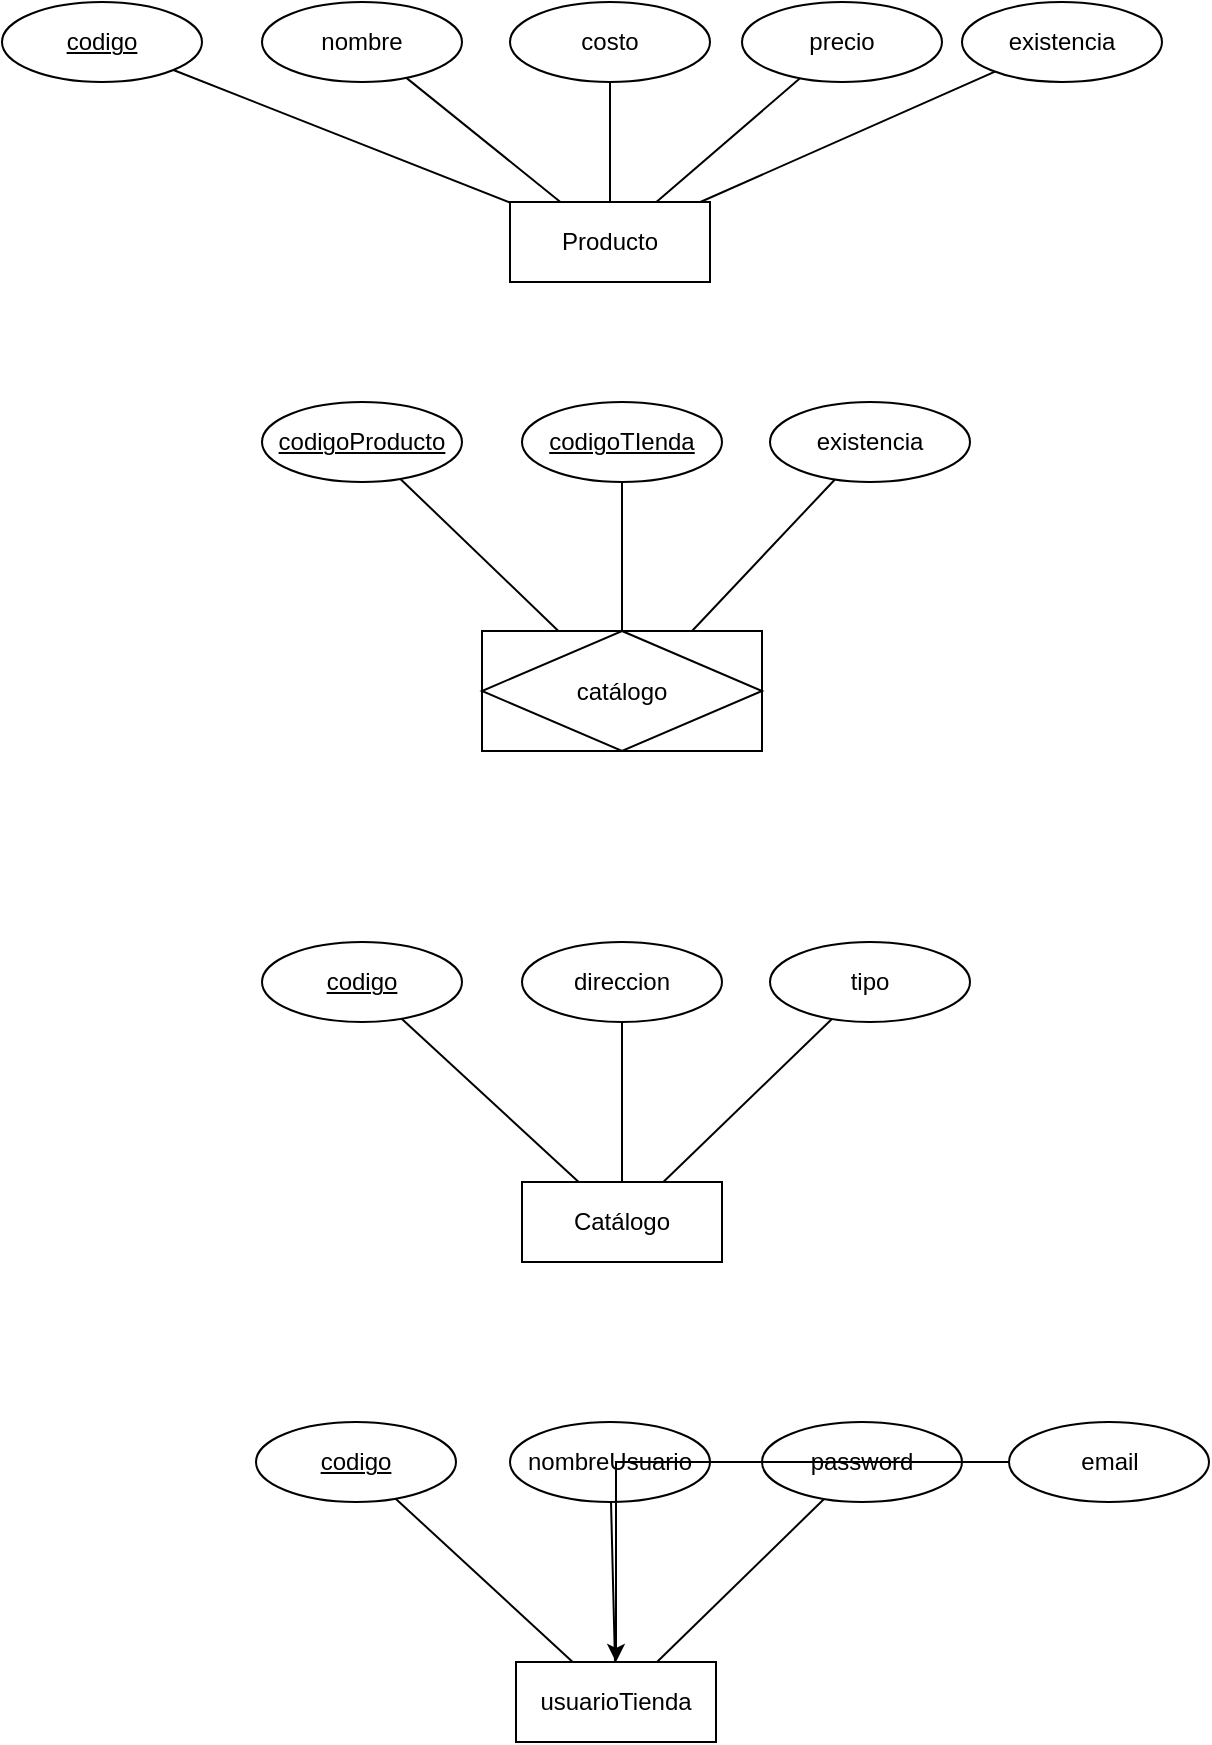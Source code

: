 <mxfile version="20.7.3" type="device"><diagram id="3eYuBypxdvgyZJJC6p8f" name="Página-1"><mxGraphModel dx="1599" dy="842" grid="1" gridSize="10" guides="1" tooltips="1" connect="1" arrows="1" fold="1" page="1" pageScale="1" pageWidth="827" pageHeight="1169" math="0" shadow="0"><root><mxCell id="0"/><mxCell id="1" parent="0"/><mxCell id="RA2Oe6FBe61zTotncYPA-1" value="Producto" style="whiteSpace=wrap;html=1;align=center;" parent="1" vertex="1"><mxGeometry x="164" y="370" width="100" height="40" as="geometry"/></mxCell><mxCell id="RA2Oe6FBe61zTotncYPA-7" style="rounded=0;orthogonalLoop=1;jettySize=auto;html=1;endArrow=none;endFill=0;" parent="1" source="RA2Oe6FBe61zTotncYPA-2" target="RA2Oe6FBe61zTotncYPA-1" edge="1"><mxGeometry relative="1" as="geometry"/></mxCell><mxCell id="RA2Oe6FBe61zTotncYPA-2" value="codigo" style="ellipse;whiteSpace=wrap;html=1;align=center;fontStyle=4;" parent="1" vertex="1"><mxGeometry x="-90" y="270" width="100" height="40" as="geometry"/></mxCell><mxCell id="RA2Oe6FBe61zTotncYPA-8" style="rounded=0;orthogonalLoop=1;jettySize=auto;html=1;endArrow=none;endFill=0;" parent="1" source="RA2Oe6FBe61zTotncYPA-3" target="RA2Oe6FBe61zTotncYPA-1" edge="1"><mxGeometry relative="1" as="geometry"/></mxCell><mxCell id="RA2Oe6FBe61zTotncYPA-3" value="nombre" style="ellipse;whiteSpace=wrap;html=1;align=center;" parent="1" vertex="1"><mxGeometry x="40" y="270" width="100" height="40" as="geometry"/></mxCell><mxCell id="RA2Oe6FBe61zTotncYPA-9" style="rounded=0;orthogonalLoop=1;jettySize=auto;html=1;endArrow=none;endFill=0;" parent="1" source="RA2Oe6FBe61zTotncYPA-4" target="RA2Oe6FBe61zTotncYPA-1" edge="1"><mxGeometry relative="1" as="geometry"/></mxCell><mxCell id="RA2Oe6FBe61zTotncYPA-4" value="costo" style="ellipse;whiteSpace=wrap;html=1;align=center;" parent="1" vertex="1"><mxGeometry x="164" y="270" width="100" height="40" as="geometry"/></mxCell><mxCell id="RA2Oe6FBe61zTotncYPA-10" style="rounded=0;orthogonalLoop=1;jettySize=auto;html=1;endArrow=none;endFill=0;" parent="1" source="RA2Oe6FBe61zTotncYPA-5" target="RA2Oe6FBe61zTotncYPA-1" edge="1"><mxGeometry relative="1" as="geometry"><mxPoint x="190" y="370" as="targetPoint"/></mxGeometry></mxCell><mxCell id="RA2Oe6FBe61zTotncYPA-5" value="precio" style="ellipse;whiteSpace=wrap;html=1;align=center;" parent="1" vertex="1"><mxGeometry x="280" y="270" width="100" height="40" as="geometry"/></mxCell><mxCell id="RA2Oe6FBe61zTotncYPA-11" style="rounded=0;orthogonalLoop=1;jettySize=auto;html=1;endArrow=none;endFill=0;" parent="1" source="RA2Oe6FBe61zTotncYPA-6" target="RA2Oe6FBe61zTotncYPA-1" edge="1"><mxGeometry relative="1" as="geometry"/></mxCell><mxCell id="RA2Oe6FBe61zTotncYPA-6" value="existencia" style="ellipse;whiteSpace=wrap;html=1;align=center;" parent="1" vertex="1"><mxGeometry x="390" y="270" width="100" height="40" as="geometry"/></mxCell><mxCell id="RA2Oe6FBe61zTotncYPA-13" style="rounded=0;orthogonalLoop=1;jettySize=auto;html=1;endArrow=none;endFill=0;entryX=0.321;entryY=0.108;entryDx=0;entryDy=0;entryPerimeter=0;" parent="1" source="RA2Oe6FBe61zTotncYPA-14" target="9MaETR0vQUwY9mBrJQbm-8" edge="1"><mxGeometry relative="1" as="geometry"><mxPoint x="198.333" y="590" as="targetPoint"/></mxGeometry></mxCell><mxCell id="RA2Oe6FBe61zTotncYPA-14" value="codigoProducto" style="ellipse;whiteSpace=wrap;html=1;align=center;fontStyle=4;" parent="1" vertex="1"><mxGeometry x="40" y="470" width="100" height="40" as="geometry"/></mxCell><mxCell id="RA2Oe6FBe61zTotncYPA-15" style="rounded=0;orthogonalLoop=1;jettySize=auto;html=1;endArrow=none;endFill=0;entryX=0.5;entryY=0;entryDx=0;entryDy=0;" parent="1" source="RA2Oe6FBe61zTotncYPA-16" target="9MaETR0vQUwY9mBrJQbm-8" edge="1"><mxGeometry relative="1" as="geometry"><mxPoint x="220" y="530" as="targetPoint"/></mxGeometry></mxCell><mxCell id="RA2Oe6FBe61zTotncYPA-16" value="codigoTIenda" style="ellipse;whiteSpace=wrap;html=1;align=center;fontStyle=4" parent="1" vertex="1"><mxGeometry x="170" y="470" width="100" height="40" as="geometry"/></mxCell><mxCell id="RA2Oe6FBe61zTotncYPA-21" style="rounded=0;orthogonalLoop=1;jettySize=auto;html=1;endArrow=none;endFill=0;entryX=0.693;entryY=0.142;entryDx=0;entryDy=0;entryPerimeter=0;" parent="1" source="RA2Oe6FBe61zTotncYPA-22" target="9MaETR0vQUwY9mBrJQbm-8" edge="1"><mxGeometry relative="1" as="geometry"><mxPoint x="240.667" y="590" as="targetPoint"/></mxGeometry></mxCell><mxCell id="RA2Oe6FBe61zTotncYPA-22" value="existencia" style="ellipse;whiteSpace=wrap;html=1;align=center;" parent="1" vertex="1"><mxGeometry x="294" y="470" width="100" height="40" as="geometry"/></mxCell><mxCell id="9MaETR0vQUwY9mBrJQbm-1" value="Catálogo" style="whiteSpace=wrap;html=1;align=center;" vertex="1" parent="1"><mxGeometry x="170" y="860" width="100" height="40" as="geometry"/></mxCell><mxCell id="9MaETR0vQUwY9mBrJQbm-2" style="rounded=0;orthogonalLoop=1;jettySize=auto;html=1;endArrow=none;endFill=0;" edge="1" parent="1" source="9MaETR0vQUwY9mBrJQbm-3" target="9MaETR0vQUwY9mBrJQbm-1"><mxGeometry relative="1" as="geometry"/></mxCell><mxCell id="9MaETR0vQUwY9mBrJQbm-3" value="codigo" style="ellipse;whiteSpace=wrap;html=1;align=center;fontStyle=4;" vertex="1" parent="1"><mxGeometry x="40" y="740" width="100" height="40" as="geometry"/></mxCell><mxCell id="9MaETR0vQUwY9mBrJQbm-4" style="rounded=0;orthogonalLoop=1;jettySize=auto;html=1;endArrow=none;endFill=0;" edge="1" parent="1" source="9MaETR0vQUwY9mBrJQbm-5" target="9MaETR0vQUwY9mBrJQbm-1"><mxGeometry relative="1" as="geometry"/></mxCell><mxCell id="9MaETR0vQUwY9mBrJQbm-5" value="direccion" style="ellipse;whiteSpace=wrap;html=1;align=center;fontStyle=0" vertex="1" parent="1"><mxGeometry x="170" y="740" width="100" height="40" as="geometry"/></mxCell><mxCell id="9MaETR0vQUwY9mBrJQbm-6" style="rounded=0;orthogonalLoop=1;jettySize=auto;html=1;endArrow=none;endFill=0;" edge="1" parent="1" source="9MaETR0vQUwY9mBrJQbm-7" target="9MaETR0vQUwY9mBrJQbm-1"><mxGeometry relative="1" as="geometry"/></mxCell><mxCell id="9MaETR0vQUwY9mBrJQbm-7" value="tipo" style="ellipse;whiteSpace=wrap;html=1;align=center;" vertex="1" parent="1"><mxGeometry x="294" y="740" width="100" height="40" as="geometry"/></mxCell><mxCell id="9MaETR0vQUwY9mBrJQbm-8" value="catálogo" style="shape=associativeEntity;whiteSpace=wrap;html=1;align=center;" vertex="1" parent="1"><mxGeometry x="150" y="584.5" width="140" height="60" as="geometry"/></mxCell><mxCell id="9MaETR0vQUwY9mBrJQbm-9" value="usuarioTienda" style="whiteSpace=wrap;html=1;align=center;" vertex="1" parent="1"><mxGeometry x="167" y="1100" width="100" height="40" as="geometry"/></mxCell><mxCell id="9MaETR0vQUwY9mBrJQbm-10" style="rounded=0;orthogonalLoop=1;jettySize=auto;html=1;endArrow=none;endFill=0;" edge="1" parent="1" source="9MaETR0vQUwY9mBrJQbm-11" target="9MaETR0vQUwY9mBrJQbm-9"><mxGeometry relative="1" as="geometry"/></mxCell><mxCell id="9MaETR0vQUwY9mBrJQbm-11" value="codigo" style="ellipse;whiteSpace=wrap;html=1;align=center;fontStyle=4;" vertex="1" parent="1"><mxGeometry x="37" y="980" width="100" height="40" as="geometry"/></mxCell><mxCell id="9MaETR0vQUwY9mBrJQbm-12" style="rounded=0;orthogonalLoop=1;jettySize=auto;html=1;endArrow=none;endFill=0;" edge="1" parent="1" source="9MaETR0vQUwY9mBrJQbm-13" target="9MaETR0vQUwY9mBrJQbm-9"><mxGeometry relative="1" as="geometry"/></mxCell><mxCell id="9MaETR0vQUwY9mBrJQbm-13" value="password" style="ellipse;whiteSpace=wrap;html=1;align=center;fontStyle=0" vertex="1" parent="1"><mxGeometry x="290" y="980" width="100" height="40" as="geometry"/></mxCell><mxCell id="9MaETR0vQUwY9mBrJQbm-14" style="rounded=0;orthogonalLoop=1;jettySize=auto;html=1;endArrow=none;endFill=0;" edge="1" parent="1" source="9MaETR0vQUwY9mBrJQbm-15" target="9MaETR0vQUwY9mBrJQbm-9"><mxGeometry relative="1" as="geometry"/></mxCell><mxCell id="9MaETR0vQUwY9mBrJQbm-15" value="nombreUsuario" style="ellipse;whiteSpace=wrap;html=1;align=center;" vertex="1" parent="1"><mxGeometry x="164" y="980" width="100" height="40" as="geometry"/></mxCell><mxCell id="9MaETR0vQUwY9mBrJQbm-17" style="edgeStyle=orthogonalEdgeStyle;rounded=0;orthogonalLoop=1;jettySize=auto;html=1;" edge="1" parent="1" source="9MaETR0vQUwY9mBrJQbm-16" target="9MaETR0vQUwY9mBrJQbm-9"><mxGeometry relative="1" as="geometry"/></mxCell><mxCell id="9MaETR0vQUwY9mBrJQbm-16" value="email" style="ellipse;whiteSpace=wrap;html=1;align=center;fontStyle=0" vertex="1" parent="1"><mxGeometry x="413.5" y="980" width="100" height="40" as="geometry"/></mxCell></root></mxGraphModel></diagram></mxfile>